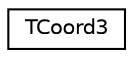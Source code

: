 digraph "Graphical Class Hierarchy"
{
  edge [fontname="Helvetica",fontsize="10",labelfontname="Helvetica",labelfontsize="10"];
  node [fontname="Helvetica",fontsize="10",shape=record];
  rankdir="LR";
  Node0 [label="TCoord3",height=0.2,width=0.4,color="black", fillcolor="white", style="filled",URL="$structTCoord3.html"];
}
